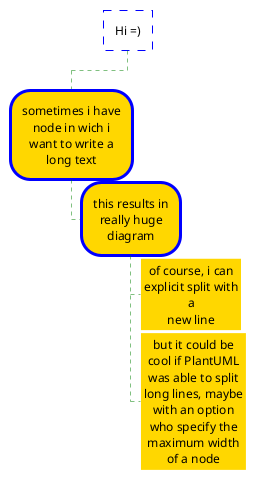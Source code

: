 @startwbs


<style>
node {
    Padding 12
    Margin 3
    HorizontalAlignment center
    LineColor blue
    LineThickness 3.0
    BackgroundColor gold
    RoundCorner 40
    MaximumWidth 100
}

rootNode {
    LineStyle 8.0;3.0
    LineColor red
    BackgroundColor white
    LineThickness 1.0
    RoundCorner 0
    Shadowing 0.0
}

leafNode {
    LineColor gold
    RoundCorner 0
    Padding 3
}

arrow {
    LineStyle 4
    LineThickness 0.5
    LineColor green
}
</style>

* Hi =)
** sometimes i have node in wich i want to write a long text
*** this results in really huge diagram
**** of course, i can explicit split with a\nnew line
**** but it could be cool if PlantUML was able to split long lines, maybe with an option who specify the maximum width of a node

@endwbs
